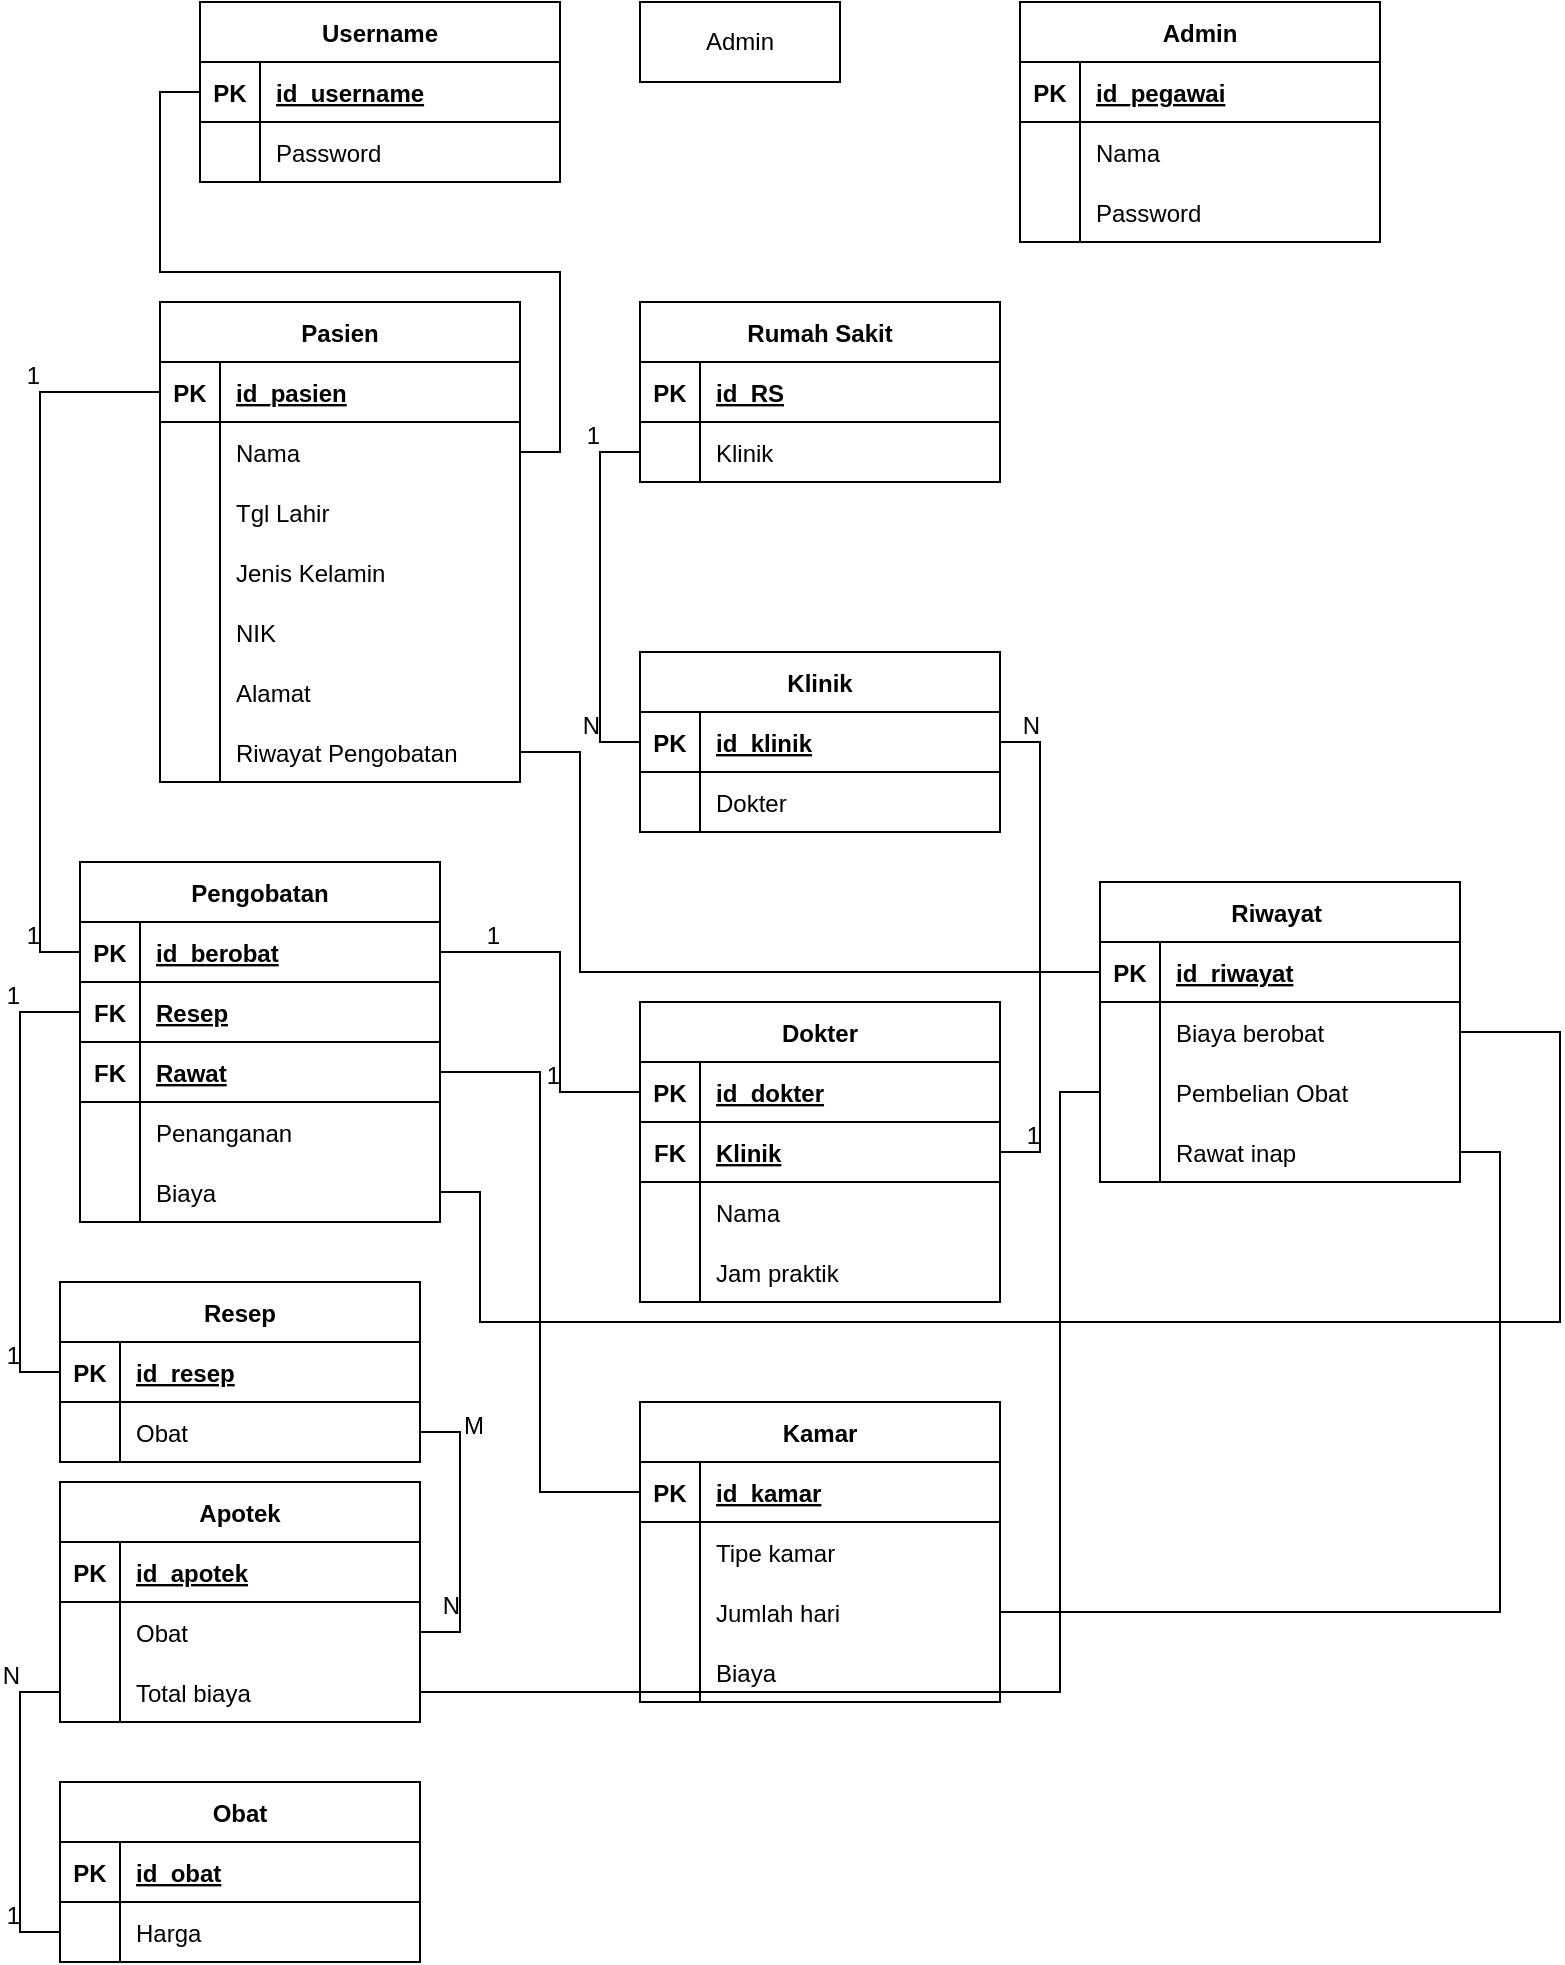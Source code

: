 <mxfile version="20.5.3" type="github">
  <diagram id="jTqdddHLWBrGHZtEBKmk" name="Page-1">
    <mxGraphModel dx="1447" dy="750" grid="1" gridSize="10" guides="1" tooltips="1" connect="1" arrows="1" fold="1" page="1" pageScale="1" pageWidth="850" pageHeight="1100" math="0" shadow="0">
      <root>
        <mxCell id="0" />
        <mxCell id="1" parent="0" />
        <mxCell id="4Q8X_GuwnDo8dBfGGVzG-18" value="Admin" style="whiteSpace=wrap;html=1;align=center;" vertex="1" parent="1">
          <mxGeometry x="320" y="10" width="100" height="40" as="geometry" />
        </mxCell>
        <mxCell id="4Q8X_GuwnDo8dBfGGVzG-38" value="Pasien" style="shape=table;startSize=30;container=1;collapsible=1;childLayout=tableLayout;fixedRows=1;rowLines=0;fontStyle=1;align=center;resizeLast=1;" vertex="1" parent="1">
          <mxGeometry x="80" y="160" width="180" height="240" as="geometry" />
        </mxCell>
        <mxCell id="4Q8X_GuwnDo8dBfGGVzG-39" value="" style="shape=tableRow;horizontal=0;startSize=0;swimlaneHead=0;swimlaneBody=0;fillColor=none;collapsible=0;dropTarget=0;points=[[0,0.5],[1,0.5]];portConstraint=eastwest;top=0;left=0;right=0;bottom=1;" vertex="1" parent="4Q8X_GuwnDo8dBfGGVzG-38">
          <mxGeometry y="30" width="180" height="30" as="geometry" />
        </mxCell>
        <mxCell id="4Q8X_GuwnDo8dBfGGVzG-40" value="PK" style="shape=partialRectangle;connectable=0;fillColor=none;top=0;left=0;bottom=0;right=0;fontStyle=1;overflow=hidden;" vertex="1" parent="4Q8X_GuwnDo8dBfGGVzG-39">
          <mxGeometry width="30" height="30" as="geometry">
            <mxRectangle width="30" height="30" as="alternateBounds" />
          </mxGeometry>
        </mxCell>
        <mxCell id="4Q8X_GuwnDo8dBfGGVzG-41" value="id_pasien" style="shape=partialRectangle;connectable=0;fillColor=none;top=0;left=0;bottom=0;right=0;align=left;spacingLeft=6;fontStyle=5;overflow=hidden;" vertex="1" parent="4Q8X_GuwnDo8dBfGGVzG-39">
          <mxGeometry x="30" width="150" height="30" as="geometry">
            <mxRectangle width="150" height="30" as="alternateBounds" />
          </mxGeometry>
        </mxCell>
        <mxCell id="4Q8X_GuwnDo8dBfGGVzG-42" value="" style="shape=tableRow;horizontal=0;startSize=0;swimlaneHead=0;swimlaneBody=0;fillColor=none;collapsible=0;dropTarget=0;points=[[0,0.5],[1,0.5]];portConstraint=eastwest;top=0;left=0;right=0;bottom=0;" vertex="1" parent="4Q8X_GuwnDo8dBfGGVzG-38">
          <mxGeometry y="60" width="180" height="30" as="geometry" />
        </mxCell>
        <mxCell id="4Q8X_GuwnDo8dBfGGVzG-43" value="" style="shape=partialRectangle;connectable=0;fillColor=none;top=0;left=0;bottom=0;right=0;editable=1;overflow=hidden;" vertex="1" parent="4Q8X_GuwnDo8dBfGGVzG-42">
          <mxGeometry width="30" height="30" as="geometry">
            <mxRectangle width="30" height="30" as="alternateBounds" />
          </mxGeometry>
        </mxCell>
        <mxCell id="4Q8X_GuwnDo8dBfGGVzG-44" value="Nama" style="shape=partialRectangle;connectable=0;fillColor=none;top=0;left=0;bottom=0;right=0;align=left;spacingLeft=6;overflow=hidden;" vertex="1" parent="4Q8X_GuwnDo8dBfGGVzG-42">
          <mxGeometry x="30" width="150" height="30" as="geometry">
            <mxRectangle width="150" height="30" as="alternateBounds" />
          </mxGeometry>
        </mxCell>
        <mxCell id="4Q8X_GuwnDo8dBfGGVzG-51" value="" style="shape=tableRow;horizontal=0;startSize=0;swimlaneHead=0;swimlaneBody=0;fillColor=none;collapsible=0;dropTarget=0;points=[[0,0.5],[1,0.5]];portConstraint=eastwest;top=0;left=0;right=0;bottom=0;" vertex="1" parent="4Q8X_GuwnDo8dBfGGVzG-38">
          <mxGeometry y="90" width="180" height="30" as="geometry" />
        </mxCell>
        <mxCell id="4Q8X_GuwnDo8dBfGGVzG-52" value="" style="shape=partialRectangle;connectable=0;fillColor=none;top=0;left=0;bottom=0;right=0;editable=1;overflow=hidden;" vertex="1" parent="4Q8X_GuwnDo8dBfGGVzG-51">
          <mxGeometry width="30" height="30" as="geometry">
            <mxRectangle width="30" height="30" as="alternateBounds" />
          </mxGeometry>
        </mxCell>
        <mxCell id="4Q8X_GuwnDo8dBfGGVzG-53" value="Tgl Lahir" style="shape=partialRectangle;connectable=0;fillColor=none;top=0;left=0;bottom=0;right=0;align=left;spacingLeft=6;overflow=hidden;" vertex="1" parent="4Q8X_GuwnDo8dBfGGVzG-51">
          <mxGeometry x="30" width="150" height="30" as="geometry">
            <mxRectangle width="150" height="30" as="alternateBounds" />
          </mxGeometry>
        </mxCell>
        <mxCell id="4Q8X_GuwnDo8dBfGGVzG-54" value="" style="shape=tableRow;horizontal=0;startSize=0;swimlaneHead=0;swimlaneBody=0;fillColor=none;collapsible=0;dropTarget=0;points=[[0,0.5],[1,0.5]];portConstraint=eastwest;top=0;left=0;right=0;bottom=0;" vertex="1" parent="4Q8X_GuwnDo8dBfGGVzG-38">
          <mxGeometry y="120" width="180" height="30" as="geometry" />
        </mxCell>
        <mxCell id="4Q8X_GuwnDo8dBfGGVzG-55" value="" style="shape=partialRectangle;connectable=0;fillColor=none;top=0;left=0;bottom=0;right=0;editable=1;overflow=hidden;" vertex="1" parent="4Q8X_GuwnDo8dBfGGVzG-54">
          <mxGeometry width="30" height="30" as="geometry">
            <mxRectangle width="30" height="30" as="alternateBounds" />
          </mxGeometry>
        </mxCell>
        <mxCell id="4Q8X_GuwnDo8dBfGGVzG-56" value="Jenis Kelamin" style="shape=partialRectangle;connectable=0;fillColor=none;top=0;left=0;bottom=0;right=0;align=left;spacingLeft=6;overflow=hidden;" vertex="1" parent="4Q8X_GuwnDo8dBfGGVzG-54">
          <mxGeometry x="30" width="150" height="30" as="geometry">
            <mxRectangle width="150" height="30" as="alternateBounds" />
          </mxGeometry>
        </mxCell>
        <mxCell id="4Q8X_GuwnDo8dBfGGVzG-45" value="" style="shape=tableRow;horizontal=0;startSize=0;swimlaneHead=0;swimlaneBody=0;fillColor=none;collapsible=0;dropTarget=0;points=[[0,0.5],[1,0.5]];portConstraint=eastwest;top=0;left=0;right=0;bottom=0;" vertex="1" parent="4Q8X_GuwnDo8dBfGGVzG-38">
          <mxGeometry y="150" width="180" height="30" as="geometry" />
        </mxCell>
        <mxCell id="4Q8X_GuwnDo8dBfGGVzG-46" value="" style="shape=partialRectangle;connectable=0;fillColor=none;top=0;left=0;bottom=0;right=0;editable=1;overflow=hidden;" vertex="1" parent="4Q8X_GuwnDo8dBfGGVzG-45">
          <mxGeometry width="30" height="30" as="geometry">
            <mxRectangle width="30" height="30" as="alternateBounds" />
          </mxGeometry>
        </mxCell>
        <mxCell id="4Q8X_GuwnDo8dBfGGVzG-47" value="NIK" style="shape=partialRectangle;connectable=0;fillColor=none;top=0;left=0;bottom=0;right=0;align=left;spacingLeft=6;overflow=hidden;" vertex="1" parent="4Q8X_GuwnDo8dBfGGVzG-45">
          <mxGeometry x="30" width="150" height="30" as="geometry">
            <mxRectangle width="150" height="30" as="alternateBounds" />
          </mxGeometry>
        </mxCell>
        <mxCell id="4Q8X_GuwnDo8dBfGGVzG-259" value="" style="shape=tableRow;horizontal=0;startSize=0;swimlaneHead=0;swimlaneBody=0;fillColor=none;collapsible=0;dropTarget=0;points=[[0,0.5],[1,0.5]];portConstraint=eastwest;top=0;left=0;right=0;bottom=0;" vertex="1" parent="4Q8X_GuwnDo8dBfGGVzG-38">
          <mxGeometry y="180" width="180" height="30" as="geometry" />
        </mxCell>
        <mxCell id="4Q8X_GuwnDo8dBfGGVzG-260" value="" style="shape=partialRectangle;connectable=0;fillColor=none;top=0;left=0;bottom=0;right=0;editable=1;overflow=hidden;" vertex="1" parent="4Q8X_GuwnDo8dBfGGVzG-259">
          <mxGeometry width="30" height="30" as="geometry">
            <mxRectangle width="30" height="30" as="alternateBounds" />
          </mxGeometry>
        </mxCell>
        <mxCell id="4Q8X_GuwnDo8dBfGGVzG-261" value="Alamat" style="shape=partialRectangle;connectable=0;fillColor=none;top=0;left=0;bottom=0;right=0;align=left;spacingLeft=6;overflow=hidden;" vertex="1" parent="4Q8X_GuwnDo8dBfGGVzG-259">
          <mxGeometry x="30" width="150" height="30" as="geometry">
            <mxRectangle width="150" height="30" as="alternateBounds" />
          </mxGeometry>
        </mxCell>
        <mxCell id="4Q8X_GuwnDo8dBfGGVzG-48" value="" style="shape=tableRow;horizontal=0;startSize=0;swimlaneHead=0;swimlaneBody=0;fillColor=none;collapsible=0;dropTarget=0;points=[[0,0.5],[1,0.5]];portConstraint=eastwest;top=0;left=0;right=0;bottom=0;" vertex="1" parent="4Q8X_GuwnDo8dBfGGVzG-38">
          <mxGeometry y="210" width="180" height="30" as="geometry" />
        </mxCell>
        <mxCell id="4Q8X_GuwnDo8dBfGGVzG-49" value="" style="shape=partialRectangle;connectable=0;fillColor=none;top=0;left=0;bottom=0;right=0;editable=1;overflow=hidden;" vertex="1" parent="4Q8X_GuwnDo8dBfGGVzG-48">
          <mxGeometry width="30" height="30" as="geometry">
            <mxRectangle width="30" height="30" as="alternateBounds" />
          </mxGeometry>
        </mxCell>
        <mxCell id="4Q8X_GuwnDo8dBfGGVzG-50" value="Riwayat Pengobatan" style="shape=partialRectangle;connectable=0;fillColor=none;top=0;left=0;bottom=0;right=0;align=left;spacingLeft=6;overflow=hidden;" vertex="1" parent="4Q8X_GuwnDo8dBfGGVzG-48">
          <mxGeometry x="30" width="150" height="30" as="geometry">
            <mxRectangle width="150" height="30" as="alternateBounds" />
          </mxGeometry>
        </mxCell>
        <mxCell id="4Q8X_GuwnDo8dBfGGVzG-57" value="Dokter" style="shape=table;startSize=30;container=1;collapsible=1;childLayout=tableLayout;fixedRows=1;rowLines=0;fontStyle=1;align=center;resizeLast=1;" vertex="1" parent="1">
          <mxGeometry x="320" y="510" width="180" height="150" as="geometry" />
        </mxCell>
        <mxCell id="4Q8X_GuwnDo8dBfGGVzG-58" value="" style="shape=tableRow;horizontal=0;startSize=0;swimlaneHead=0;swimlaneBody=0;fillColor=none;collapsible=0;dropTarget=0;points=[[0,0.5],[1,0.5]];portConstraint=eastwest;top=0;left=0;right=0;bottom=1;" vertex="1" parent="4Q8X_GuwnDo8dBfGGVzG-57">
          <mxGeometry y="30" width="180" height="30" as="geometry" />
        </mxCell>
        <mxCell id="4Q8X_GuwnDo8dBfGGVzG-59" value="PK" style="shape=partialRectangle;connectable=0;fillColor=none;top=0;left=0;bottom=0;right=0;fontStyle=1;overflow=hidden;" vertex="1" parent="4Q8X_GuwnDo8dBfGGVzG-58">
          <mxGeometry width="30" height="30" as="geometry">
            <mxRectangle width="30" height="30" as="alternateBounds" />
          </mxGeometry>
        </mxCell>
        <mxCell id="4Q8X_GuwnDo8dBfGGVzG-60" value="id_dokter" style="shape=partialRectangle;connectable=0;fillColor=none;top=0;left=0;bottom=0;right=0;align=left;spacingLeft=6;fontStyle=5;overflow=hidden;" vertex="1" parent="4Q8X_GuwnDo8dBfGGVzG-58">
          <mxGeometry x="30" width="150" height="30" as="geometry">
            <mxRectangle width="150" height="30" as="alternateBounds" />
          </mxGeometry>
        </mxCell>
        <mxCell id="4Q8X_GuwnDo8dBfGGVzG-109" value="" style="shape=tableRow;horizontal=0;startSize=0;swimlaneHead=0;swimlaneBody=0;fillColor=none;collapsible=0;dropTarget=0;points=[[0,0.5],[1,0.5]];portConstraint=eastwest;top=0;left=0;right=0;bottom=1;" vertex="1" parent="4Q8X_GuwnDo8dBfGGVzG-57">
          <mxGeometry y="60" width="180" height="30" as="geometry" />
        </mxCell>
        <mxCell id="4Q8X_GuwnDo8dBfGGVzG-110" value="FK" style="shape=partialRectangle;connectable=0;fillColor=none;top=0;left=0;bottom=0;right=0;fontStyle=1;overflow=hidden;" vertex="1" parent="4Q8X_GuwnDo8dBfGGVzG-109">
          <mxGeometry width="30" height="30" as="geometry">
            <mxRectangle width="30" height="30" as="alternateBounds" />
          </mxGeometry>
        </mxCell>
        <mxCell id="4Q8X_GuwnDo8dBfGGVzG-111" value="Klinik" style="shape=partialRectangle;connectable=0;fillColor=none;top=0;left=0;bottom=0;right=0;align=left;spacingLeft=6;fontStyle=5;overflow=hidden;" vertex="1" parent="4Q8X_GuwnDo8dBfGGVzG-109">
          <mxGeometry x="30" width="150" height="30" as="geometry">
            <mxRectangle width="150" height="30" as="alternateBounds" />
          </mxGeometry>
        </mxCell>
        <mxCell id="4Q8X_GuwnDo8dBfGGVzG-61" value="" style="shape=tableRow;horizontal=0;startSize=0;swimlaneHead=0;swimlaneBody=0;fillColor=none;collapsible=0;dropTarget=0;points=[[0,0.5],[1,0.5]];portConstraint=eastwest;top=0;left=0;right=0;bottom=0;" vertex="1" parent="4Q8X_GuwnDo8dBfGGVzG-57">
          <mxGeometry y="90" width="180" height="30" as="geometry" />
        </mxCell>
        <mxCell id="4Q8X_GuwnDo8dBfGGVzG-62" value="" style="shape=partialRectangle;connectable=0;fillColor=none;top=0;left=0;bottom=0;right=0;editable=1;overflow=hidden;" vertex="1" parent="4Q8X_GuwnDo8dBfGGVzG-61">
          <mxGeometry width="30" height="30" as="geometry">
            <mxRectangle width="30" height="30" as="alternateBounds" />
          </mxGeometry>
        </mxCell>
        <mxCell id="4Q8X_GuwnDo8dBfGGVzG-63" value="Nama" style="shape=partialRectangle;connectable=0;fillColor=none;top=0;left=0;bottom=0;right=0;align=left;spacingLeft=6;overflow=hidden;" vertex="1" parent="4Q8X_GuwnDo8dBfGGVzG-61">
          <mxGeometry x="30" width="150" height="30" as="geometry">
            <mxRectangle width="150" height="30" as="alternateBounds" />
          </mxGeometry>
        </mxCell>
        <mxCell id="4Q8X_GuwnDo8dBfGGVzG-114" value="" style="shape=tableRow;horizontal=0;startSize=0;swimlaneHead=0;swimlaneBody=0;fillColor=none;collapsible=0;dropTarget=0;points=[[0,0.5],[1,0.5]];portConstraint=eastwest;top=0;left=0;right=0;bottom=0;" vertex="1" parent="4Q8X_GuwnDo8dBfGGVzG-57">
          <mxGeometry y="120" width="180" height="30" as="geometry" />
        </mxCell>
        <mxCell id="4Q8X_GuwnDo8dBfGGVzG-115" value="" style="shape=partialRectangle;connectable=0;fillColor=none;top=0;left=0;bottom=0;right=0;editable=1;overflow=hidden;" vertex="1" parent="4Q8X_GuwnDo8dBfGGVzG-114">
          <mxGeometry width="30" height="30" as="geometry">
            <mxRectangle width="30" height="30" as="alternateBounds" />
          </mxGeometry>
        </mxCell>
        <mxCell id="4Q8X_GuwnDo8dBfGGVzG-116" value="Jam praktik" style="shape=partialRectangle;connectable=0;fillColor=none;top=0;left=0;bottom=0;right=0;align=left;spacingLeft=6;overflow=hidden;" vertex="1" parent="4Q8X_GuwnDo8dBfGGVzG-114">
          <mxGeometry x="30" width="150" height="30" as="geometry">
            <mxRectangle width="150" height="30" as="alternateBounds" />
          </mxGeometry>
        </mxCell>
        <mxCell id="4Q8X_GuwnDo8dBfGGVzG-70" value="Klinik" style="shape=table;startSize=30;container=1;collapsible=1;childLayout=tableLayout;fixedRows=1;rowLines=0;fontStyle=1;align=center;resizeLast=1;" vertex="1" parent="1">
          <mxGeometry x="320" y="335" width="180" height="90" as="geometry" />
        </mxCell>
        <mxCell id="4Q8X_GuwnDo8dBfGGVzG-71" value="" style="shape=tableRow;horizontal=0;startSize=0;swimlaneHead=0;swimlaneBody=0;fillColor=none;collapsible=0;dropTarget=0;points=[[0,0.5],[1,0.5]];portConstraint=eastwest;top=0;left=0;right=0;bottom=1;" vertex="1" parent="4Q8X_GuwnDo8dBfGGVzG-70">
          <mxGeometry y="30" width="180" height="30" as="geometry" />
        </mxCell>
        <mxCell id="4Q8X_GuwnDo8dBfGGVzG-72" value="PK" style="shape=partialRectangle;connectable=0;fillColor=none;top=0;left=0;bottom=0;right=0;fontStyle=1;overflow=hidden;" vertex="1" parent="4Q8X_GuwnDo8dBfGGVzG-71">
          <mxGeometry width="30" height="30" as="geometry">
            <mxRectangle width="30" height="30" as="alternateBounds" />
          </mxGeometry>
        </mxCell>
        <mxCell id="4Q8X_GuwnDo8dBfGGVzG-73" value="id_klinik" style="shape=partialRectangle;connectable=0;fillColor=none;top=0;left=0;bottom=0;right=0;align=left;spacingLeft=6;fontStyle=5;overflow=hidden;" vertex="1" parent="4Q8X_GuwnDo8dBfGGVzG-71">
          <mxGeometry x="30" width="150" height="30" as="geometry">
            <mxRectangle width="150" height="30" as="alternateBounds" />
          </mxGeometry>
        </mxCell>
        <mxCell id="4Q8X_GuwnDo8dBfGGVzG-74" value="" style="shape=tableRow;horizontal=0;startSize=0;swimlaneHead=0;swimlaneBody=0;fillColor=none;collapsible=0;dropTarget=0;points=[[0,0.5],[1,0.5]];portConstraint=eastwest;top=0;left=0;right=0;bottom=0;" vertex="1" parent="4Q8X_GuwnDo8dBfGGVzG-70">
          <mxGeometry y="60" width="180" height="30" as="geometry" />
        </mxCell>
        <mxCell id="4Q8X_GuwnDo8dBfGGVzG-75" value="" style="shape=partialRectangle;connectable=0;fillColor=none;top=0;left=0;bottom=0;right=0;editable=1;overflow=hidden;" vertex="1" parent="4Q8X_GuwnDo8dBfGGVzG-74">
          <mxGeometry width="30" height="30" as="geometry">
            <mxRectangle width="30" height="30" as="alternateBounds" />
          </mxGeometry>
        </mxCell>
        <mxCell id="4Q8X_GuwnDo8dBfGGVzG-76" value="Dokter" style="shape=partialRectangle;connectable=0;fillColor=none;top=0;left=0;bottom=0;right=0;align=left;spacingLeft=6;overflow=hidden;" vertex="1" parent="4Q8X_GuwnDo8dBfGGVzG-74">
          <mxGeometry x="30" width="150" height="30" as="geometry">
            <mxRectangle width="150" height="30" as="alternateBounds" />
          </mxGeometry>
        </mxCell>
        <mxCell id="4Q8X_GuwnDo8dBfGGVzG-83" value="Rumah Sakit" style="shape=table;startSize=30;container=1;collapsible=1;childLayout=tableLayout;fixedRows=1;rowLines=0;fontStyle=1;align=center;resizeLast=1;" vertex="1" parent="1">
          <mxGeometry x="320" y="160" width="180" height="90" as="geometry" />
        </mxCell>
        <mxCell id="4Q8X_GuwnDo8dBfGGVzG-84" value="" style="shape=tableRow;horizontal=0;startSize=0;swimlaneHead=0;swimlaneBody=0;fillColor=none;collapsible=0;dropTarget=0;points=[[0,0.5],[1,0.5]];portConstraint=eastwest;top=0;left=0;right=0;bottom=1;" vertex="1" parent="4Q8X_GuwnDo8dBfGGVzG-83">
          <mxGeometry y="30" width="180" height="30" as="geometry" />
        </mxCell>
        <mxCell id="4Q8X_GuwnDo8dBfGGVzG-85" value="PK" style="shape=partialRectangle;connectable=0;fillColor=none;top=0;left=0;bottom=0;right=0;fontStyle=1;overflow=hidden;" vertex="1" parent="4Q8X_GuwnDo8dBfGGVzG-84">
          <mxGeometry width="30" height="30" as="geometry">
            <mxRectangle width="30" height="30" as="alternateBounds" />
          </mxGeometry>
        </mxCell>
        <mxCell id="4Q8X_GuwnDo8dBfGGVzG-86" value="id_RS" style="shape=partialRectangle;connectable=0;fillColor=none;top=0;left=0;bottom=0;right=0;align=left;spacingLeft=6;fontStyle=5;overflow=hidden;" vertex="1" parent="4Q8X_GuwnDo8dBfGGVzG-84">
          <mxGeometry x="30" width="150" height="30" as="geometry">
            <mxRectangle width="150" height="30" as="alternateBounds" />
          </mxGeometry>
        </mxCell>
        <mxCell id="4Q8X_GuwnDo8dBfGGVzG-87" value="" style="shape=tableRow;horizontal=0;startSize=0;swimlaneHead=0;swimlaneBody=0;fillColor=none;collapsible=0;dropTarget=0;points=[[0,0.5],[1,0.5]];portConstraint=eastwest;top=0;left=0;right=0;bottom=0;" vertex="1" parent="4Q8X_GuwnDo8dBfGGVzG-83">
          <mxGeometry y="60" width="180" height="30" as="geometry" />
        </mxCell>
        <mxCell id="4Q8X_GuwnDo8dBfGGVzG-88" value="" style="shape=partialRectangle;connectable=0;fillColor=none;top=0;left=0;bottom=0;right=0;editable=1;overflow=hidden;" vertex="1" parent="4Q8X_GuwnDo8dBfGGVzG-87">
          <mxGeometry width="30" height="30" as="geometry">
            <mxRectangle width="30" height="30" as="alternateBounds" />
          </mxGeometry>
        </mxCell>
        <mxCell id="4Q8X_GuwnDo8dBfGGVzG-89" value="Klinik" style="shape=partialRectangle;connectable=0;fillColor=none;top=0;left=0;bottom=0;right=0;align=left;spacingLeft=6;overflow=hidden;" vertex="1" parent="4Q8X_GuwnDo8dBfGGVzG-87">
          <mxGeometry x="30" width="150" height="30" as="geometry">
            <mxRectangle width="150" height="30" as="alternateBounds" />
          </mxGeometry>
        </mxCell>
        <mxCell id="4Q8X_GuwnDo8dBfGGVzG-96" value="Apotek" style="shape=table;startSize=30;container=1;collapsible=1;childLayout=tableLayout;fixedRows=1;rowLines=0;fontStyle=1;align=center;resizeLast=1;" vertex="1" parent="1">
          <mxGeometry x="30" y="750" width="180" height="120" as="geometry" />
        </mxCell>
        <mxCell id="4Q8X_GuwnDo8dBfGGVzG-97" value="" style="shape=tableRow;horizontal=0;startSize=0;swimlaneHead=0;swimlaneBody=0;fillColor=none;collapsible=0;dropTarget=0;points=[[0,0.5],[1,0.5]];portConstraint=eastwest;top=0;left=0;right=0;bottom=1;" vertex="1" parent="4Q8X_GuwnDo8dBfGGVzG-96">
          <mxGeometry y="30" width="180" height="30" as="geometry" />
        </mxCell>
        <mxCell id="4Q8X_GuwnDo8dBfGGVzG-98" value="PK" style="shape=partialRectangle;connectable=0;fillColor=none;top=0;left=0;bottom=0;right=0;fontStyle=1;overflow=hidden;" vertex="1" parent="4Q8X_GuwnDo8dBfGGVzG-97">
          <mxGeometry width="30" height="30" as="geometry">
            <mxRectangle width="30" height="30" as="alternateBounds" />
          </mxGeometry>
        </mxCell>
        <mxCell id="4Q8X_GuwnDo8dBfGGVzG-99" value="id_apotek" style="shape=partialRectangle;connectable=0;fillColor=none;top=0;left=0;bottom=0;right=0;align=left;spacingLeft=6;fontStyle=5;overflow=hidden;" vertex="1" parent="4Q8X_GuwnDo8dBfGGVzG-97">
          <mxGeometry x="30" width="150" height="30" as="geometry">
            <mxRectangle width="150" height="30" as="alternateBounds" />
          </mxGeometry>
        </mxCell>
        <mxCell id="4Q8X_GuwnDo8dBfGGVzG-100" value="" style="shape=tableRow;horizontal=0;startSize=0;swimlaneHead=0;swimlaneBody=0;fillColor=none;collapsible=0;dropTarget=0;points=[[0,0.5],[1,0.5]];portConstraint=eastwest;top=0;left=0;right=0;bottom=0;" vertex="1" parent="4Q8X_GuwnDo8dBfGGVzG-96">
          <mxGeometry y="60" width="180" height="30" as="geometry" />
        </mxCell>
        <mxCell id="4Q8X_GuwnDo8dBfGGVzG-101" value="" style="shape=partialRectangle;connectable=0;fillColor=none;top=0;left=0;bottom=0;right=0;editable=1;overflow=hidden;" vertex="1" parent="4Q8X_GuwnDo8dBfGGVzG-100">
          <mxGeometry width="30" height="30" as="geometry">
            <mxRectangle width="30" height="30" as="alternateBounds" />
          </mxGeometry>
        </mxCell>
        <mxCell id="4Q8X_GuwnDo8dBfGGVzG-102" value="Obat" style="shape=partialRectangle;connectable=0;fillColor=none;top=0;left=0;bottom=0;right=0;align=left;spacingLeft=6;overflow=hidden;" vertex="1" parent="4Q8X_GuwnDo8dBfGGVzG-100">
          <mxGeometry x="30" width="150" height="30" as="geometry">
            <mxRectangle width="150" height="30" as="alternateBounds" />
          </mxGeometry>
        </mxCell>
        <mxCell id="4Q8X_GuwnDo8dBfGGVzG-152" value="" style="shape=tableRow;horizontal=0;startSize=0;swimlaneHead=0;swimlaneBody=0;fillColor=none;collapsible=0;dropTarget=0;points=[[0,0.5],[1,0.5]];portConstraint=eastwest;top=0;left=0;right=0;bottom=0;" vertex="1" parent="4Q8X_GuwnDo8dBfGGVzG-96">
          <mxGeometry y="90" width="180" height="30" as="geometry" />
        </mxCell>
        <mxCell id="4Q8X_GuwnDo8dBfGGVzG-153" value="" style="shape=partialRectangle;connectable=0;fillColor=none;top=0;left=0;bottom=0;right=0;editable=1;overflow=hidden;" vertex="1" parent="4Q8X_GuwnDo8dBfGGVzG-152">
          <mxGeometry width="30" height="30" as="geometry">
            <mxRectangle width="30" height="30" as="alternateBounds" />
          </mxGeometry>
        </mxCell>
        <mxCell id="4Q8X_GuwnDo8dBfGGVzG-154" value="Total biaya" style="shape=partialRectangle;connectable=0;fillColor=none;top=0;left=0;bottom=0;right=0;align=left;spacingLeft=6;overflow=hidden;" vertex="1" parent="4Q8X_GuwnDo8dBfGGVzG-152">
          <mxGeometry x="30" width="150" height="30" as="geometry">
            <mxRectangle width="150" height="30" as="alternateBounds" />
          </mxGeometry>
        </mxCell>
        <mxCell id="4Q8X_GuwnDo8dBfGGVzG-112" style="edgeStyle=orthogonalEdgeStyle;rounded=0;orthogonalLoop=1;jettySize=auto;html=1;entryX=1;entryY=0.5;entryDx=0;entryDy=0;endArrow=none;endFill=0;exitX=1;exitY=0.5;exitDx=0;exitDy=0;" edge="1" parent="1" source="4Q8X_GuwnDo8dBfGGVzG-109" target="4Q8X_GuwnDo8dBfGGVzG-71">
          <mxGeometry relative="1" as="geometry" />
        </mxCell>
        <mxCell id="4Q8X_GuwnDo8dBfGGVzG-120" value="Pengobatan" style="shape=table;startSize=30;container=1;collapsible=1;childLayout=tableLayout;fixedRows=1;rowLines=0;fontStyle=1;align=center;resizeLast=1;" vertex="1" parent="1">
          <mxGeometry x="40" y="440" width="180" height="180" as="geometry" />
        </mxCell>
        <mxCell id="4Q8X_GuwnDo8dBfGGVzG-121" value="" style="shape=tableRow;horizontal=0;startSize=0;swimlaneHead=0;swimlaneBody=0;fillColor=none;collapsible=0;dropTarget=0;points=[[0,0.5],[1,0.5]];portConstraint=eastwest;top=0;left=0;right=0;bottom=1;" vertex="1" parent="4Q8X_GuwnDo8dBfGGVzG-120">
          <mxGeometry y="30" width="180" height="30" as="geometry" />
        </mxCell>
        <mxCell id="4Q8X_GuwnDo8dBfGGVzG-122" value="PK" style="shape=partialRectangle;connectable=0;fillColor=none;top=0;left=0;bottom=0;right=0;fontStyle=1;overflow=hidden;" vertex="1" parent="4Q8X_GuwnDo8dBfGGVzG-121">
          <mxGeometry width="30" height="30" as="geometry">
            <mxRectangle width="30" height="30" as="alternateBounds" />
          </mxGeometry>
        </mxCell>
        <mxCell id="4Q8X_GuwnDo8dBfGGVzG-123" value="id_berobat" style="shape=partialRectangle;connectable=0;fillColor=none;top=0;left=0;bottom=0;right=0;align=left;spacingLeft=6;fontStyle=5;overflow=hidden;" vertex="1" parent="4Q8X_GuwnDo8dBfGGVzG-121">
          <mxGeometry x="30" width="150" height="30" as="geometry">
            <mxRectangle width="150" height="30" as="alternateBounds" />
          </mxGeometry>
        </mxCell>
        <mxCell id="4Q8X_GuwnDo8dBfGGVzG-201" value="" style="shape=tableRow;horizontal=0;startSize=0;swimlaneHead=0;swimlaneBody=0;fillColor=none;collapsible=0;dropTarget=0;points=[[0,0.5],[1,0.5]];portConstraint=eastwest;top=0;left=0;right=0;bottom=1;" vertex="1" parent="4Q8X_GuwnDo8dBfGGVzG-120">
          <mxGeometry y="60" width="180" height="30" as="geometry" />
        </mxCell>
        <mxCell id="4Q8X_GuwnDo8dBfGGVzG-202" value="FK" style="shape=partialRectangle;connectable=0;fillColor=none;top=0;left=0;bottom=0;right=0;fontStyle=1;overflow=hidden;" vertex="1" parent="4Q8X_GuwnDo8dBfGGVzG-201">
          <mxGeometry width="30" height="30" as="geometry">
            <mxRectangle width="30" height="30" as="alternateBounds" />
          </mxGeometry>
        </mxCell>
        <mxCell id="4Q8X_GuwnDo8dBfGGVzG-203" value="Resep" style="shape=partialRectangle;connectable=0;fillColor=none;top=0;left=0;bottom=0;right=0;align=left;spacingLeft=6;fontStyle=5;overflow=hidden;" vertex="1" parent="4Q8X_GuwnDo8dBfGGVzG-201">
          <mxGeometry x="30" width="150" height="30" as="geometry">
            <mxRectangle width="150" height="30" as="alternateBounds" />
          </mxGeometry>
        </mxCell>
        <mxCell id="4Q8X_GuwnDo8dBfGGVzG-133" value="" style="shape=tableRow;horizontal=0;startSize=0;swimlaneHead=0;swimlaneBody=0;fillColor=none;collapsible=0;dropTarget=0;points=[[0,0.5],[1,0.5]];portConstraint=eastwest;top=0;left=0;right=0;bottom=1;" vertex="1" parent="4Q8X_GuwnDo8dBfGGVzG-120">
          <mxGeometry y="90" width="180" height="30" as="geometry" />
        </mxCell>
        <mxCell id="4Q8X_GuwnDo8dBfGGVzG-134" value="FK" style="shape=partialRectangle;connectable=0;fillColor=none;top=0;left=0;bottom=0;right=0;fontStyle=1;overflow=hidden;" vertex="1" parent="4Q8X_GuwnDo8dBfGGVzG-133">
          <mxGeometry width="30" height="30" as="geometry">
            <mxRectangle width="30" height="30" as="alternateBounds" />
          </mxGeometry>
        </mxCell>
        <mxCell id="4Q8X_GuwnDo8dBfGGVzG-135" value="Rawat" style="shape=partialRectangle;connectable=0;fillColor=none;top=0;left=0;bottom=0;right=0;align=left;spacingLeft=6;fontStyle=5;overflow=hidden;" vertex="1" parent="4Q8X_GuwnDo8dBfGGVzG-133">
          <mxGeometry x="30" width="150" height="30" as="geometry">
            <mxRectangle width="150" height="30" as="alternateBounds" />
          </mxGeometry>
        </mxCell>
        <mxCell id="4Q8X_GuwnDo8dBfGGVzG-124" value="" style="shape=tableRow;horizontal=0;startSize=0;swimlaneHead=0;swimlaneBody=0;fillColor=none;collapsible=0;dropTarget=0;points=[[0,0.5],[1,0.5]];portConstraint=eastwest;top=0;left=0;right=0;bottom=0;" vertex="1" parent="4Q8X_GuwnDo8dBfGGVzG-120">
          <mxGeometry y="120" width="180" height="30" as="geometry" />
        </mxCell>
        <mxCell id="4Q8X_GuwnDo8dBfGGVzG-125" value="" style="shape=partialRectangle;connectable=0;fillColor=none;top=0;left=0;bottom=0;right=0;editable=1;overflow=hidden;" vertex="1" parent="4Q8X_GuwnDo8dBfGGVzG-124">
          <mxGeometry width="30" height="30" as="geometry">
            <mxRectangle width="30" height="30" as="alternateBounds" />
          </mxGeometry>
        </mxCell>
        <mxCell id="4Q8X_GuwnDo8dBfGGVzG-126" value="Penanganan" style="shape=partialRectangle;connectable=0;fillColor=none;top=0;left=0;bottom=0;right=0;align=left;spacingLeft=6;overflow=hidden;" vertex="1" parent="4Q8X_GuwnDo8dBfGGVzG-124">
          <mxGeometry x="30" width="150" height="30" as="geometry">
            <mxRectangle width="150" height="30" as="alternateBounds" />
          </mxGeometry>
        </mxCell>
        <mxCell id="4Q8X_GuwnDo8dBfGGVzG-127" value="" style="shape=tableRow;horizontal=0;startSize=0;swimlaneHead=0;swimlaneBody=0;fillColor=none;collapsible=0;dropTarget=0;points=[[0,0.5],[1,0.5]];portConstraint=eastwest;top=0;left=0;right=0;bottom=0;" vertex="1" parent="4Q8X_GuwnDo8dBfGGVzG-120">
          <mxGeometry y="150" width="180" height="30" as="geometry" />
        </mxCell>
        <mxCell id="4Q8X_GuwnDo8dBfGGVzG-128" value="" style="shape=partialRectangle;connectable=0;fillColor=none;top=0;left=0;bottom=0;right=0;editable=1;overflow=hidden;" vertex="1" parent="4Q8X_GuwnDo8dBfGGVzG-127">
          <mxGeometry width="30" height="30" as="geometry">
            <mxRectangle width="30" height="30" as="alternateBounds" />
          </mxGeometry>
        </mxCell>
        <mxCell id="4Q8X_GuwnDo8dBfGGVzG-129" value="Biaya" style="shape=partialRectangle;connectable=0;fillColor=none;top=0;left=0;bottom=0;right=0;align=left;spacingLeft=6;overflow=hidden;" vertex="1" parent="4Q8X_GuwnDo8dBfGGVzG-127">
          <mxGeometry x="30" width="150" height="30" as="geometry">
            <mxRectangle width="150" height="30" as="alternateBounds" />
          </mxGeometry>
        </mxCell>
        <mxCell id="4Q8X_GuwnDo8dBfGGVzG-136" style="edgeStyle=orthogonalEdgeStyle;rounded=0;orthogonalLoop=1;jettySize=auto;html=1;entryX=1;entryY=0.5;entryDx=0;entryDy=0;endArrow=none;endFill=0;" edge="1" parent="1" source="4Q8X_GuwnDo8dBfGGVzG-58" target="4Q8X_GuwnDo8dBfGGVzG-121">
          <mxGeometry relative="1" as="geometry">
            <Array as="points">
              <mxPoint x="280" y="555" />
              <mxPoint x="280" y="485" />
            </Array>
          </mxGeometry>
        </mxCell>
        <mxCell id="4Q8X_GuwnDo8dBfGGVzG-137" style="edgeStyle=orthogonalEdgeStyle;rounded=0;orthogonalLoop=1;jettySize=auto;html=1;entryX=0;entryY=0.5;entryDx=0;entryDy=0;endArrow=none;endFill=0;" edge="1" parent="1" source="4Q8X_GuwnDo8dBfGGVzG-39" target="4Q8X_GuwnDo8dBfGGVzG-121">
          <mxGeometry relative="1" as="geometry" />
        </mxCell>
        <mxCell id="4Q8X_GuwnDo8dBfGGVzG-138" value="Resep" style="shape=table;startSize=30;container=1;collapsible=1;childLayout=tableLayout;fixedRows=1;rowLines=0;fontStyle=1;align=center;resizeLast=1;" vertex="1" parent="1">
          <mxGeometry x="30" y="650" width="180" height="90" as="geometry" />
        </mxCell>
        <mxCell id="4Q8X_GuwnDo8dBfGGVzG-139" value="" style="shape=tableRow;horizontal=0;startSize=0;swimlaneHead=0;swimlaneBody=0;fillColor=none;collapsible=0;dropTarget=0;points=[[0,0.5],[1,0.5]];portConstraint=eastwest;top=0;left=0;right=0;bottom=1;" vertex="1" parent="4Q8X_GuwnDo8dBfGGVzG-138">
          <mxGeometry y="30" width="180" height="30" as="geometry" />
        </mxCell>
        <mxCell id="4Q8X_GuwnDo8dBfGGVzG-140" value="PK" style="shape=partialRectangle;connectable=0;fillColor=none;top=0;left=0;bottom=0;right=0;fontStyle=1;overflow=hidden;" vertex="1" parent="4Q8X_GuwnDo8dBfGGVzG-139">
          <mxGeometry width="30" height="30" as="geometry">
            <mxRectangle width="30" height="30" as="alternateBounds" />
          </mxGeometry>
        </mxCell>
        <mxCell id="4Q8X_GuwnDo8dBfGGVzG-141" value="id_resep" style="shape=partialRectangle;connectable=0;fillColor=none;top=0;left=0;bottom=0;right=0;align=left;spacingLeft=6;fontStyle=5;overflow=hidden;" vertex="1" parent="4Q8X_GuwnDo8dBfGGVzG-139">
          <mxGeometry x="30" width="150" height="30" as="geometry">
            <mxRectangle width="150" height="30" as="alternateBounds" />
          </mxGeometry>
        </mxCell>
        <mxCell id="4Q8X_GuwnDo8dBfGGVzG-145" value="" style="shape=tableRow;horizontal=0;startSize=0;swimlaneHead=0;swimlaneBody=0;fillColor=none;collapsible=0;dropTarget=0;points=[[0,0.5],[1,0.5]];portConstraint=eastwest;top=0;left=0;right=0;bottom=0;" vertex="1" parent="4Q8X_GuwnDo8dBfGGVzG-138">
          <mxGeometry y="60" width="180" height="30" as="geometry" />
        </mxCell>
        <mxCell id="4Q8X_GuwnDo8dBfGGVzG-146" value="" style="shape=partialRectangle;connectable=0;fillColor=none;top=0;left=0;bottom=0;right=0;editable=1;overflow=hidden;" vertex="1" parent="4Q8X_GuwnDo8dBfGGVzG-145">
          <mxGeometry width="30" height="30" as="geometry">
            <mxRectangle width="30" height="30" as="alternateBounds" />
          </mxGeometry>
        </mxCell>
        <mxCell id="4Q8X_GuwnDo8dBfGGVzG-147" value="Obat" style="shape=partialRectangle;connectable=0;fillColor=none;top=0;left=0;bottom=0;right=0;align=left;spacingLeft=6;overflow=hidden;" vertex="1" parent="4Q8X_GuwnDo8dBfGGVzG-145">
          <mxGeometry x="30" width="150" height="30" as="geometry">
            <mxRectangle width="150" height="30" as="alternateBounds" />
          </mxGeometry>
        </mxCell>
        <mxCell id="4Q8X_GuwnDo8dBfGGVzG-151" style="edgeStyle=orthogonalEdgeStyle;rounded=0;orthogonalLoop=1;jettySize=auto;html=1;endArrow=none;endFill=0;entryX=0;entryY=0.5;entryDx=0;entryDy=0;exitX=0;exitY=0.5;exitDx=0;exitDy=0;" edge="1" parent="1" source="4Q8X_GuwnDo8dBfGGVzG-201" target="4Q8X_GuwnDo8dBfGGVzG-139">
          <mxGeometry relative="1" as="geometry">
            <Array as="points">
              <mxPoint x="10" y="515" />
              <mxPoint x="10" y="695" />
            </Array>
          </mxGeometry>
        </mxCell>
        <mxCell id="4Q8X_GuwnDo8dBfGGVzG-156" style="edgeStyle=orthogonalEdgeStyle;rounded=0;orthogonalLoop=1;jettySize=auto;html=1;entryX=1;entryY=0.5;entryDx=0;entryDy=0;endArrow=none;endFill=0;exitX=1;exitY=0.5;exitDx=0;exitDy=0;" edge="1" parent="1" source="4Q8X_GuwnDo8dBfGGVzG-145" target="4Q8X_GuwnDo8dBfGGVzG-100">
          <mxGeometry relative="1" as="geometry" />
        </mxCell>
        <mxCell id="4Q8X_GuwnDo8dBfGGVzG-157" style="edgeStyle=orthogonalEdgeStyle;rounded=0;orthogonalLoop=1;jettySize=auto;html=1;exitX=0;exitY=0.5;exitDx=0;exitDy=0;entryX=0;entryY=0.5;entryDx=0;entryDy=0;endArrow=none;endFill=0;" edge="1" parent="1" source="4Q8X_GuwnDo8dBfGGVzG-71" target="4Q8X_GuwnDo8dBfGGVzG-87">
          <mxGeometry relative="1" as="geometry" />
        </mxCell>
        <mxCell id="4Q8X_GuwnDo8dBfGGVzG-161" value="" style="endArrow=none;html=1;rounded=0;dashed=1;dashPattern=1 2;exitX=0;exitY=0.5;exitDx=0;exitDy=0;" edge="1" parent="1" source="4Q8X_GuwnDo8dBfGGVzG-39">
          <mxGeometry relative="1" as="geometry">
            <mxPoint x="220" y="440" as="sourcePoint" />
            <mxPoint x="20" y="205" as="targetPoint" />
          </mxGeometry>
        </mxCell>
        <mxCell id="4Q8X_GuwnDo8dBfGGVzG-162" value="1" style="resizable=0;html=1;align=right;verticalAlign=bottom;" connectable="0" vertex="1" parent="4Q8X_GuwnDo8dBfGGVzG-161">
          <mxGeometry x="1" relative="1" as="geometry" />
        </mxCell>
        <mxCell id="4Q8X_GuwnDo8dBfGGVzG-163" value="" style="endArrow=none;html=1;rounded=0;dashed=1;dashPattern=1 2;exitX=0;exitY=0.5;exitDx=0;exitDy=0;" edge="1" parent="1" source="4Q8X_GuwnDo8dBfGGVzG-121">
          <mxGeometry relative="1" as="geometry">
            <mxPoint x="220" y="440" as="sourcePoint" />
            <mxPoint x="20" y="485" as="targetPoint" />
          </mxGeometry>
        </mxCell>
        <mxCell id="4Q8X_GuwnDo8dBfGGVzG-164" value="1" style="resizable=0;html=1;align=right;verticalAlign=bottom;" connectable="0" vertex="1" parent="4Q8X_GuwnDo8dBfGGVzG-163">
          <mxGeometry x="1" relative="1" as="geometry" />
        </mxCell>
        <mxCell id="4Q8X_GuwnDo8dBfGGVzG-165" value="" style="endArrow=none;html=1;rounded=0;dashed=1;dashPattern=1 2;exitX=1;exitY=0.5;exitDx=0;exitDy=0;" edge="1" parent="1" source="4Q8X_GuwnDo8dBfGGVzG-121">
          <mxGeometry relative="1" as="geometry">
            <mxPoint x="220" y="440" as="sourcePoint" />
            <mxPoint x="250" y="485" as="targetPoint" />
          </mxGeometry>
        </mxCell>
        <mxCell id="4Q8X_GuwnDo8dBfGGVzG-166" value="1" style="resizable=0;html=1;align=right;verticalAlign=bottom;" connectable="0" vertex="1" parent="4Q8X_GuwnDo8dBfGGVzG-165">
          <mxGeometry x="1" relative="1" as="geometry" />
        </mxCell>
        <mxCell id="4Q8X_GuwnDo8dBfGGVzG-167" value="" style="endArrow=none;html=1;rounded=0;dashed=1;dashPattern=1 2;exitX=0;exitY=0.5;exitDx=0;exitDy=0;" edge="1" parent="1" source="4Q8X_GuwnDo8dBfGGVzG-58">
          <mxGeometry relative="1" as="geometry">
            <mxPoint x="310" y="560" as="sourcePoint" />
            <mxPoint x="280" y="555" as="targetPoint" />
          </mxGeometry>
        </mxCell>
        <mxCell id="4Q8X_GuwnDo8dBfGGVzG-168" value="1" style="resizable=0;html=1;align=right;verticalAlign=bottom;" connectable="0" vertex="1" parent="4Q8X_GuwnDo8dBfGGVzG-167">
          <mxGeometry x="1" relative="1" as="geometry" />
        </mxCell>
        <mxCell id="4Q8X_GuwnDo8dBfGGVzG-169" value="" style="endArrow=none;html=1;rounded=0;dashed=1;dashPattern=1 2;" edge="1" parent="1">
          <mxGeometry relative="1" as="geometry">
            <mxPoint x="520" y="580" as="sourcePoint" />
            <mxPoint x="520" y="380" as="targetPoint" />
          </mxGeometry>
        </mxCell>
        <mxCell id="4Q8X_GuwnDo8dBfGGVzG-172" value="" style="endArrow=none;html=1;rounded=0;dashed=1;dashPattern=1 2;exitX=1;exitY=0.5;exitDx=0;exitDy=0;" edge="1" parent="1" source="4Q8X_GuwnDo8dBfGGVzG-109">
          <mxGeometry relative="1" as="geometry">
            <mxPoint x="310" y="390" as="sourcePoint" />
            <mxPoint x="520" y="585" as="targetPoint" />
          </mxGeometry>
        </mxCell>
        <mxCell id="4Q8X_GuwnDo8dBfGGVzG-173" value="1" style="resizable=0;html=1;align=right;verticalAlign=bottom;" connectable="0" vertex="1" parent="4Q8X_GuwnDo8dBfGGVzG-172">
          <mxGeometry x="1" relative="1" as="geometry" />
        </mxCell>
        <mxCell id="4Q8X_GuwnDo8dBfGGVzG-175" value="" style="endArrow=none;html=1;rounded=0;exitX=1;exitY=0.5;exitDx=0;exitDy=0;" edge="1" parent="1" source="4Q8X_GuwnDo8dBfGGVzG-71">
          <mxGeometry relative="1" as="geometry">
            <mxPoint x="310" y="390" as="sourcePoint" />
            <mxPoint x="520" y="380" as="targetPoint" />
          </mxGeometry>
        </mxCell>
        <mxCell id="4Q8X_GuwnDo8dBfGGVzG-176" value="N" style="resizable=0;html=1;align=right;verticalAlign=bottom;" connectable="0" vertex="1" parent="4Q8X_GuwnDo8dBfGGVzG-175">
          <mxGeometry x="1" relative="1" as="geometry" />
        </mxCell>
        <mxCell id="4Q8X_GuwnDo8dBfGGVzG-177" value="" style="endArrow=none;html=1;rounded=0;dashed=1;dashPattern=1 2;" edge="1" parent="1">
          <mxGeometry relative="1" as="geometry">
            <mxPoint x="230" y="730" as="sourcePoint" />
            <mxPoint x="230" y="820" as="targetPoint" />
          </mxGeometry>
        </mxCell>
        <mxCell id="4Q8X_GuwnDo8dBfGGVzG-178" value="M" style="resizable=0;html=1;align=left;verticalAlign=bottom;" connectable="0" vertex="1" parent="4Q8X_GuwnDo8dBfGGVzG-177">
          <mxGeometry x="-1" relative="1" as="geometry" />
        </mxCell>
        <mxCell id="4Q8X_GuwnDo8dBfGGVzG-179" value="N" style="resizable=0;html=1;align=right;verticalAlign=bottom;" connectable="0" vertex="1" parent="4Q8X_GuwnDo8dBfGGVzG-177">
          <mxGeometry x="1" relative="1" as="geometry" />
        </mxCell>
        <mxCell id="4Q8X_GuwnDo8dBfGGVzG-180" value="" style="endArrow=none;html=1;rounded=0;dashed=1;dashPattern=1 2;exitX=0;exitY=0.5;exitDx=0;exitDy=0;" edge="1" parent="1" source="4Q8X_GuwnDo8dBfGGVzG-201">
          <mxGeometry relative="1" as="geometry">
            <mxPoint x="340" y="660" as="sourcePoint" />
            <mxPoint x="10" y="515" as="targetPoint" />
          </mxGeometry>
        </mxCell>
        <mxCell id="4Q8X_GuwnDo8dBfGGVzG-181" value="1" style="resizable=0;html=1;align=right;verticalAlign=bottom;" connectable="0" vertex="1" parent="4Q8X_GuwnDo8dBfGGVzG-180">
          <mxGeometry x="1" relative="1" as="geometry" />
        </mxCell>
        <mxCell id="4Q8X_GuwnDo8dBfGGVzG-182" value="" style="endArrow=none;html=1;rounded=0;dashed=1;dashPattern=1 2;exitX=0;exitY=0.5;exitDx=0;exitDy=0;" edge="1" parent="1" source="4Q8X_GuwnDo8dBfGGVzG-139">
          <mxGeometry relative="1" as="geometry">
            <mxPoint x="340" y="660" as="sourcePoint" />
            <mxPoint x="10" y="695" as="targetPoint" />
          </mxGeometry>
        </mxCell>
        <mxCell id="4Q8X_GuwnDo8dBfGGVzG-183" value="1" style="resizable=0;html=1;align=right;verticalAlign=bottom;" connectable="0" vertex="1" parent="4Q8X_GuwnDo8dBfGGVzG-182">
          <mxGeometry x="1" relative="1" as="geometry" />
        </mxCell>
        <mxCell id="4Q8X_GuwnDo8dBfGGVzG-184" value="" style="endArrow=none;html=1;rounded=0;dashed=1;dashPattern=1 2;exitX=0;exitY=0.5;exitDx=0;exitDy=0;" edge="1" parent="1" source="4Q8X_GuwnDo8dBfGGVzG-71">
          <mxGeometry relative="1" as="geometry">
            <mxPoint x="340" y="430" as="sourcePoint" />
            <mxPoint x="300" y="380" as="targetPoint" />
          </mxGeometry>
        </mxCell>
        <mxCell id="4Q8X_GuwnDo8dBfGGVzG-185" value="N" style="resizable=0;html=1;align=right;verticalAlign=bottom;" connectable="0" vertex="1" parent="4Q8X_GuwnDo8dBfGGVzG-184">
          <mxGeometry x="1" relative="1" as="geometry" />
        </mxCell>
        <mxCell id="4Q8X_GuwnDo8dBfGGVzG-186" value="" style="endArrow=none;html=1;rounded=0;dashed=1;dashPattern=1 2;exitX=0;exitY=0.5;exitDx=0;exitDy=0;" edge="1" parent="1" source="4Q8X_GuwnDo8dBfGGVzG-87">
          <mxGeometry relative="1" as="geometry">
            <mxPoint x="340" y="430" as="sourcePoint" />
            <mxPoint x="300" y="235" as="targetPoint" />
          </mxGeometry>
        </mxCell>
        <mxCell id="4Q8X_GuwnDo8dBfGGVzG-187" value="1" style="resizable=0;html=1;align=right;verticalAlign=bottom;" connectable="0" vertex="1" parent="4Q8X_GuwnDo8dBfGGVzG-186">
          <mxGeometry x="1" relative="1" as="geometry" />
        </mxCell>
        <mxCell id="4Q8X_GuwnDo8dBfGGVzG-188" value="Kamar" style="shape=table;startSize=30;container=1;collapsible=1;childLayout=tableLayout;fixedRows=1;rowLines=0;fontStyle=1;align=center;resizeLast=1;" vertex="1" parent="1">
          <mxGeometry x="320" y="710" width="180" height="150" as="geometry" />
        </mxCell>
        <mxCell id="4Q8X_GuwnDo8dBfGGVzG-189" value="" style="shape=tableRow;horizontal=0;startSize=0;swimlaneHead=0;swimlaneBody=0;fillColor=none;collapsible=0;dropTarget=0;points=[[0,0.5],[1,0.5]];portConstraint=eastwest;top=0;left=0;right=0;bottom=1;" vertex="1" parent="4Q8X_GuwnDo8dBfGGVzG-188">
          <mxGeometry y="30" width="180" height="30" as="geometry" />
        </mxCell>
        <mxCell id="4Q8X_GuwnDo8dBfGGVzG-190" value="PK" style="shape=partialRectangle;connectable=0;fillColor=none;top=0;left=0;bottom=0;right=0;fontStyle=1;overflow=hidden;" vertex="1" parent="4Q8X_GuwnDo8dBfGGVzG-189">
          <mxGeometry width="30" height="30" as="geometry">
            <mxRectangle width="30" height="30" as="alternateBounds" />
          </mxGeometry>
        </mxCell>
        <mxCell id="4Q8X_GuwnDo8dBfGGVzG-191" value="id_kamar" style="shape=partialRectangle;connectable=0;fillColor=none;top=0;left=0;bottom=0;right=0;align=left;spacingLeft=6;fontStyle=5;overflow=hidden;" vertex="1" parent="4Q8X_GuwnDo8dBfGGVzG-189">
          <mxGeometry x="30" width="150" height="30" as="geometry">
            <mxRectangle width="150" height="30" as="alternateBounds" />
          </mxGeometry>
        </mxCell>
        <mxCell id="4Q8X_GuwnDo8dBfGGVzG-192" value="" style="shape=tableRow;horizontal=0;startSize=0;swimlaneHead=0;swimlaneBody=0;fillColor=none;collapsible=0;dropTarget=0;points=[[0,0.5],[1,0.5]];portConstraint=eastwest;top=0;left=0;right=0;bottom=0;" vertex="1" parent="4Q8X_GuwnDo8dBfGGVzG-188">
          <mxGeometry y="60" width="180" height="30" as="geometry" />
        </mxCell>
        <mxCell id="4Q8X_GuwnDo8dBfGGVzG-193" value="" style="shape=partialRectangle;connectable=0;fillColor=none;top=0;left=0;bottom=0;right=0;editable=1;overflow=hidden;" vertex="1" parent="4Q8X_GuwnDo8dBfGGVzG-192">
          <mxGeometry width="30" height="30" as="geometry">
            <mxRectangle width="30" height="30" as="alternateBounds" />
          </mxGeometry>
        </mxCell>
        <mxCell id="4Q8X_GuwnDo8dBfGGVzG-194" value="Tipe kamar" style="shape=partialRectangle;connectable=0;fillColor=none;top=0;left=0;bottom=0;right=0;align=left;spacingLeft=6;overflow=hidden;" vertex="1" parent="4Q8X_GuwnDo8dBfGGVzG-192">
          <mxGeometry x="30" width="150" height="30" as="geometry">
            <mxRectangle width="150" height="30" as="alternateBounds" />
          </mxGeometry>
        </mxCell>
        <mxCell id="4Q8X_GuwnDo8dBfGGVzG-268" value="" style="shape=tableRow;horizontal=0;startSize=0;swimlaneHead=0;swimlaneBody=0;fillColor=none;collapsible=0;dropTarget=0;points=[[0,0.5],[1,0.5]];portConstraint=eastwest;top=0;left=0;right=0;bottom=0;" vertex="1" parent="4Q8X_GuwnDo8dBfGGVzG-188">
          <mxGeometry y="90" width="180" height="30" as="geometry" />
        </mxCell>
        <mxCell id="4Q8X_GuwnDo8dBfGGVzG-269" value="" style="shape=partialRectangle;connectable=0;fillColor=none;top=0;left=0;bottom=0;right=0;editable=1;overflow=hidden;" vertex="1" parent="4Q8X_GuwnDo8dBfGGVzG-268">
          <mxGeometry width="30" height="30" as="geometry">
            <mxRectangle width="30" height="30" as="alternateBounds" />
          </mxGeometry>
        </mxCell>
        <mxCell id="4Q8X_GuwnDo8dBfGGVzG-270" value="Jumlah hari" style="shape=partialRectangle;connectable=0;fillColor=none;top=0;left=0;bottom=0;right=0;align=left;spacingLeft=6;overflow=hidden;" vertex="1" parent="4Q8X_GuwnDo8dBfGGVzG-268">
          <mxGeometry x="30" width="150" height="30" as="geometry">
            <mxRectangle width="150" height="30" as="alternateBounds" />
          </mxGeometry>
        </mxCell>
        <mxCell id="4Q8X_GuwnDo8dBfGGVzG-195" value="" style="shape=tableRow;horizontal=0;startSize=0;swimlaneHead=0;swimlaneBody=0;fillColor=none;collapsible=0;dropTarget=0;points=[[0,0.5],[1,0.5]];portConstraint=eastwest;top=0;left=0;right=0;bottom=0;" vertex="1" parent="4Q8X_GuwnDo8dBfGGVzG-188">
          <mxGeometry y="120" width="180" height="30" as="geometry" />
        </mxCell>
        <mxCell id="4Q8X_GuwnDo8dBfGGVzG-196" value="" style="shape=partialRectangle;connectable=0;fillColor=none;top=0;left=0;bottom=0;right=0;editable=1;overflow=hidden;" vertex="1" parent="4Q8X_GuwnDo8dBfGGVzG-195">
          <mxGeometry width="30" height="30" as="geometry">
            <mxRectangle width="30" height="30" as="alternateBounds" />
          </mxGeometry>
        </mxCell>
        <mxCell id="4Q8X_GuwnDo8dBfGGVzG-197" value="Biaya" style="shape=partialRectangle;connectable=0;fillColor=none;top=0;left=0;bottom=0;right=0;align=left;spacingLeft=6;overflow=hidden;" vertex="1" parent="4Q8X_GuwnDo8dBfGGVzG-195">
          <mxGeometry x="30" width="150" height="30" as="geometry">
            <mxRectangle width="150" height="30" as="alternateBounds" />
          </mxGeometry>
        </mxCell>
        <mxCell id="4Q8X_GuwnDo8dBfGGVzG-204" style="edgeStyle=orthogonalEdgeStyle;rounded=0;orthogonalLoop=1;jettySize=auto;html=1;entryX=0;entryY=0.5;entryDx=0;entryDy=0;endArrow=none;endFill=0;" edge="1" parent="1" source="4Q8X_GuwnDo8dBfGGVzG-133" target="4Q8X_GuwnDo8dBfGGVzG-189">
          <mxGeometry relative="1" as="geometry" />
        </mxCell>
        <mxCell id="4Q8X_GuwnDo8dBfGGVzG-205" value="Username" style="shape=table;startSize=30;container=1;collapsible=1;childLayout=tableLayout;fixedRows=1;rowLines=0;fontStyle=1;align=center;resizeLast=1;" vertex="1" parent="1">
          <mxGeometry x="100" y="10" width="180" height="90" as="geometry" />
        </mxCell>
        <mxCell id="4Q8X_GuwnDo8dBfGGVzG-206" value="" style="shape=tableRow;horizontal=0;startSize=0;swimlaneHead=0;swimlaneBody=0;fillColor=none;collapsible=0;dropTarget=0;points=[[0,0.5],[1,0.5]];portConstraint=eastwest;top=0;left=0;right=0;bottom=1;" vertex="1" parent="4Q8X_GuwnDo8dBfGGVzG-205">
          <mxGeometry y="30" width="180" height="30" as="geometry" />
        </mxCell>
        <mxCell id="4Q8X_GuwnDo8dBfGGVzG-207" value="PK" style="shape=partialRectangle;connectable=0;fillColor=none;top=0;left=0;bottom=0;right=0;fontStyle=1;overflow=hidden;" vertex="1" parent="4Q8X_GuwnDo8dBfGGVzG-206">
          <mxGeometry width="30" height="30" as="geometry">
            <mxRectangle width="30" height="30" as="alternateBounds" />
          </mxGeometry>
        </mxCell>
        <mxCell id="4Q8X_GuwnDo8dBfGGVzG-208" value="id_username" style="shape=partialRectangle;connectable=0;fillColor=none;top=0;left=0;bottom=0;right=0;align=left;spacingLeft=6;fontStyle=5;overflow=hidden;" vertex="1" parent="4Q8X_GuwnDo8dBfGGVzG-206">
          <mxGeometry x="30" width="150" height="30" as="geometry">
            <mxRectangle width="150" height="30" as="alternateBounds" />
          </mxGeometry>
        </mxCell>
        <mxCell id="4Q8X_GuwnDo8dBfGGVzG-209" value="" style="shape=tableRow;horizontal=0;startSize=0;swimlaneHead=0;swimlaneBody=0;fillColor=none;collapsible=0;dropTarget=0;points=[[0,0.5],[1,0.5]];portConstraint=eastwest;top=0;left=0;right=0;bottom=0;" vertex="1" parent="4Q8X_GuwnDo8dBfGGVzG-205">
          <mxGeometry y="60" width="180" height="30" as="geometry" />
        </mxCell>
        <mxCell id="4Q8X_GuwnDo8dBfGGVzG-210" value="" style="shape=partialRectangle;connectable=0;fillColor=none;top=0;left=0;bottom=0;right=0;editable=1;overflow=hidden;" vertex="1" parent="4Q8X_GuwnDo8dBfGGVzG-209">
          <mxGeometry width="30" height="30" as="geometry">
            <mxRectangle width="30" height="30" as="alternateBounds" />
          </mxGeometry>
        </mxCell>
        <mxCell id="4Q8X_GuwnDo8dBfGGVzG-211" value="Password" style="shape=partialRectangle;connectable=0;fillColor=none;top=0;left=0;bottom=0;right=0;align=left;spacingLeft=6;overflow=hidden;" vertex="1" parent="4Q8X_GuwnDo8dBfGGVzG-209">
          <mxGeometry x="30" width="150" height="30" as="geometry">
            <mxRectangle width="150" height="30" as="alternateBounds" />
          </mxGeometry>
        </mxCell>
        <mxCell id="4Q8X_GuwnDo8dBfGGVzG-218" style="edgeStyle=orthogonalEdgeStyle;rounded=0;orthogonalLoop=1;jettySize=auto;html=1;entryX=1;entryY=0.5;entryDx=0;entryDy=0;endArrow=none;endFill=0;" edge="1" parent="1" source="4Q8X_GuwnDo8dBfGGVzG-206" target="4Q8X_GuwnDo8dBfGGVzG-42">
          <mxGeometry relative="1" as="geometry" />
        </mxCell>
        <mxCell id="4Q8X_GuwnDo8dBfGGVzG-219" value="Obat" style="shape=table;startSize=30;container=1;collapsible=1;childLayout=tableLayout;fixedRows=1;rowLines=0;fontStyle=1;align=center;resizeLast=1;" vertex="1" parent="1">
          <mxGeometry x="30" y="900" width="180" height="90" as="geometry" />
        </mxCell>
        <mxCell id="4Q8X_GuwnDo8dBfGGVzG-220" value="" style="shape=tableRow;horizontal=0;startSize=0;swimlaneHead=0;swimlaneBody=0;fillColor=none;collapsible=0;dropTarget=0;points=[[0,0.5],[1,0.5]];portConstraint=eastwest;top=0;left=0;right=0;bottom=1;" vertex="1" parent="4Q8X_GuwnDo8dBfGGVzG-219">
          <mxGeometry y="30" width="180" height="30" as="geometry" />
        </mxCell>
        <mxCell id="4Q8X_GuwnDo8dBfGGVzG-221" value="PK" style="shape=partialRectangle;connectable=0;fillColor=none;top=0;left=0;bottom=0;right=0;fontStyle=1;overflow=hidden;" vertex="1" parent="4Q8X_GuwnDo8dBfGGVzG-220">
          <mxGeometry width="30" height="30" as="geometry">
            <mxRectangle width="30" height="30" as="alternateBounds" />
          </mxGeometry>
        </mxCell>
        <mxCell id="4Q8X_GuwnDo8dBfGGVzG-222" value="id_obat" style="shape=partialRectangle;connectable=0;fillColor=none;top=0;left=0;bottom=0;right=0;align=left;spacingLeft=6;fontStyle=5;overflow=hidden;" vertex="1" parent="4Q8X_GuwnDo8dBfGGVzG-220">
          <mxGeometry x="30" width="150" height="30" as="geometry">
            <mxRectangle width="150" height="30" as="alternateBounds" />
          </mxGeometry>
        </mxCell>
        <mxCell id="4Q8X_GuwnDo8dBfGGVzG-223" value="" style="shape=tableRow;horizontal=0;startSize=0;swimlaneHead=0;swimlaneBody=0;fillColor=none;collapsible=0;dropTarget=0;points=[[0,0.5],[1,0.5]];portConstraint=eastwest;top=0;left=0;right=0;bottom=0;" vertex="1" parent="4Q8X_GuwnDo8dBfGGVzG-219">
          <mxGeometry y="60" width="180" height="30" as="geometry" />
        </mxCell>
        <mxCell id="4Q8X_GuwnDo8dBfGGVzG-224" value="" style="shape=partialRectangle;connectable=0;fillColor=none;top=0;left=0;bottom=0;right=0;editable=1;overflow=hidden;" vertex="1" parent="4Q8X_GuwnDo8dBfGGVzG-223">
          <mxGeometry width="30" height="30" as="geometry">
            <mxRectangle width="30" height="30" as="alternateBounds" />
          </mxGeometry>
        </mxCell>
        <mxCell id="4Q8X_GuwnDo8dBfGGVzG-225" value="Harga" style="shape=partialRectangle;connectable=0;fillColor=none;top=0;left=0;bottom=0;right=0;align=left;spacingLeft=6;overflow=hidden;" vertex="1" parent="4Q8X_GuwnDo8dBfGGVzG-223">
          <mxGeometry x="30" width="150" height="30" as="geometry">
            <mxRectangle width="150" height="30" as="alternateBounds" />
          </mxGeometry>
        </mxCell>
        <mxCell id="4Q8X_GuwnDo8dBfGGVzG-232" style="edgeStyle=orthogonalEdgeStyle;rounded=0;orthogonalLoop=1;jettySize=auto;html=1;endArrow=none;endFill=0;" edge="1" parent="1" source="4Q8X_GuwnDo8dBfGGVzG-223">
          <mxGeometry relative="1" as="geometry">
            <mxPoint x="30" y="855" as="targetPoint" />
            <Array as="points">
              <mxPoint x="10" y="975" />
              <mxPoint x="10" y="855" />
            </Array>
          </mxGeometry>
        </mxCell>
        <mxCell id="4Q8X_GuwnDo8dBfGGVzG-242" value="" style="endArrow=none;html=1;rounded=0;dashed=1;dashPattern=1 2;exitX=0;exitY=0.5;exitDx=0;exitDy=0;" edge="1" parent="1" source="4Q8X_GuwnDo8dBfGGVzG-152">
          <mxGeometry relative="1" as="geometry">
            <mxPoint x="30" y="855" as="sourcePoint" />
            <mxPoint x="10" y="855" as="targetPoint" />
          </mxGeometry>
        </mxCell>
        <mxCell id="4Q8X_GuwnDo8dBfGGVzG-243" value="N" style="resizable=0;html=1;align=right;verticalAlign=bottom;" connectable="0" vertex="1" parent="4Q8X_GuwnDo8dBfGGVzG-242">
          <mxGeometry x="1" relative="1" as="geometry" />
        </mxCell>
        <mxCell id="4Q8X_GuwnDo8dBfGGVzG-244" value="" style="endArrow=none;html=1;rounded=0;dashed=1;dashPattern=1 2;exitX=0;exitY=0.5;exitDx=0;exitDy=0;" edge="1" parent="1" source="4Q8X_GuwnDo8dBfGGVzG-223">
          <mxGeometry relative="1" as="geometry">
            <mxPoint x="-60" y="860" as="sourcePoint" />
            <mxPoint x="10" y="975" as="targetPoint" />
          </mxGeometry>
        </mxCell>
        <mxCell id="4Q8X_GuwnDo8dBfGGVzG-245" value="1" style="resizable=0;html=1;align=right;verticalAlign=bottom;" connectable="0" vertex="1" parent="4Q8X_GuwnDo8dBfGGVzG-244">
          <mxGeometry x="1" relative="1" as="geometry" />
        </mxCell>
        <mxCell id="4Q8X_GuwnDo8dBfGGVzG-246" value="Riwayat " style="shape=table;startSize=30;container=1;collapsible=1;childLayout=tableLayout;fixedRows=1;rowLines=0;fontStyle=1;align=center;resizeLast=1;" vertex="1" parent="1">
          <mxGeometry x="550" y="450" width="180" height="150" as="geometry" />
        </mxCell>
        <mxCell id="4Q8X_GuwnDo8dBfGGVzG-247" value="" style="shape=tableRow;horizontal=0;startSize=0;swimlaneHead=0;swimlaneBody=0;fillColor=none;collapsible=0;dropTarget=0;points=[[0,0.5],[1,0.5]];portConstraint=eastwest;top=0;left=0;right=0;bottom=1;" vertex="1" parent="4Q8X_GuwnDo8dBfGGVzG-246">
          <mxGeometry y="30" width="180" height="30" as="geometry" />
        </mxCell>
        <mxCell id="4Q8X_GuwnDo8dBfGGVzG-248" value="PK" style="shape=partialRectangle;connectable=0;fillColor=none;top=0;left=0;bottom=0;right=0;fontStyle=1;overflow=hidden;" vertex="1" parent="4Q8X_GuwnDo8dBfGGVzG-247">
          <mxGeometry width="30" height="30" as="geometry">
            <mxRectangle width="30" height="30" as="alternateBounds" />
          </mxGeometry>
        </mxCell>
        <mxCell id="4Q8X_GuwnDo8dBfGGVzG-249" value="id_riwayat" style="shape=partialRectangle;connectable=0;fillColor=none;top=0;left=0;bottom=0;right=0;align=left;spacingLeft=6;fontStyle=5;overflow=hidden;" vertex="1" parent="4Q8X_GuwnDo8dBfGGVzG-247">
          <mxGeometry x="30" width="150" height="30" as="geometry">
            <mxRectangle width="150" height="30" as="alternateBounds" />
          </mxGeometry>
        </mxCell>
        <mxCell id="4Q8X_GuwnDo8dBfGGVzG-250" value="" style="shape=tableRow;horizontal=0;startSize=0;swimlaneHead=0;swimlaneBody=0;fillColor=none;collapsible=0;dropTarget=0;points=[[0,0.5],[1,0.5]];portConstraint=eastwest;top=0;left=0;right=0;bottom=0;" vertex="1" parent="4Q8X_GuwnDo8dBfGGVzG-246">
          <mxGeometry y="60" width="180" height="30" as="geometry" />
        </mxCell>
        <mxCell id="4Q8X_GuwnDo8dBfGGVzG-251" value="" style="shape=partialRectangle;connectable=0;fillColor=none;top=0;left=0;bottom=0;right=0;editable=1;overflow=hidden;" vertex="1" parent="4Q8X_GuwnDo8dBfGGVzG-250">
          <mxGeometry width="30" height="30" as="geometry">
            <mxRectangle width="30" height="30" as="alternateBounds" />
          </mxGeometry>
        </mxCell>
        <mxCell id="4Q8X_GuwnDo8dBfGGVzG-252" value="Biaya berobat" style="shape=partialRectangle;connectable=0;fillColor=none;top=0;left=0;bottom=0;right=0;align=left;spacingLeft=6;overflow=hidden;" vertex="1" parent="4Q8X_GuwnDo8dBfGGVzG-250">
          <mxGeometry x="30" width="150" height="30" as="geometry">
            <mxRectangle width="150" height="30" as="alternateBounds" />
          </mxGeometry>
        </mxCell>
        <mxCell id="4Q8X_GuwnDo8dBfGGVzG-253" value="" style="shape=tableRow;horizontal=0;startSize=0;swimlaneHead=0;swimlaneBody=0;fillColor=none;collapsible=0;dropTarget=0;points=[[0,0.5],[1,0.5]];portConstraint=eastwest;top=0;left=0;right=0;bottom=0;" vertex="1" parent="4Q8X_GuwnDo8dBfGGVzG-246">
          <mxGeometry y="90" width="180" height="30" as="geometry" />
        </mxCell>
        <mxCell id="4Q8X_GuwnDo8dBfGGVzG-254" value="" style="shape=partialRectangle;connectable=0;fillColor=none;top=0;left=0;bottom=0;right=0;editable=1;overflow=hidden;" vertex="1" parent="4Q8X_GuwnDo8dBfGGVzG-253">
          <mxGeometry width="30" height="30" as="geometry">
            <mxRectangle width="30" height="30" as="alternateBounds" />
          </mxGeometry>
        </mxCell>
        <mxCell id="4Q8X_GuwnDo8dBfGGVzG-255" value="Pembelian Obat" style="shape=partialRectangle;connectable=0;fillColor=none;top=0;left=0;bottom=0;right=0;align=left;spacingLeft=6;overflow=hidden;" vertex="1" parent="4Q8X_GuwnDo8dBfGGVzG-253">
          <mxGeometry x="30" width="150" height="30" as="geometry">
            <mxRectangle width="150" height="30" as="alternateBounds" />
          </mxGeometry>
        </mxCell>
        <mxCell id="4Q8X_GuwnDo8dBfGGVzG-256" value="" style="shape=tableRow;horizontal=0;startSize=0;swimlaneHead=0;swimlaneBody=0;fillColor=none;collapsible=0;dropTarget=0;points=[[0,0.5],[1,0.5]];portConstraint=eastwest;top=0;left=0;right=0;bottom=0;" vertex="1" parent="4Q8X_GuwnDo8dBfGGVzG-246">
          <mxGeometry y="120" width="180" height="30" as="geometry" />
        </mxCell>
        <mxCell id="4Q8X_GuwnDo8dBfGGVzG-257" value="" style="shape=partialRectangle;connectable=0;fillColor=none;top=0;left=0;bottom=0;right=0;editable=1;overflow=hidden;" vertex="1" parent="4Q8X_GuwnDo8dBfGGVzG-256">
          <mxGeometry width="30" height="30" as="geometry">
            <mxRectangle width="30" height="30" as="alternateBounds" />
          </mxGeometry>
        </mxCell>
        <mxCell id="4Q8X_GuwnDo8dBfGGVzG-258" value="Rawat inap" style="shape=partialRectangle;connectable=0;fillColor=none;top=0;left=0;bottom=0;right=0;align=left;spacingLeft=6;overflow=hidden;" vertex="1" parent="4Q8X_GuwnDo8dBfGGVzG-256">
          <mxGeometry x="30" width="150" height="30" as="geometry">
            <mxRectangle width="150" height="30" as="alternateBounds" />
          </mxGeometry>
        </mxCell>
        <mxCell id="4Q8X_GuwnDo8dBfGGVzG-262" style="edgeStyle=orthogonalEdgeStyle;rounded=0;orthogonalLoop=1;jettySize=auto;html=1;entryX=0;entryY=0.5;entryDx=0;entryDy=0;endArrow=none;endFill=0;" edge="1" parent="1" source="4Q8X_GuwnDo8dBfGGVzG-48" target="4Q8X_GuwnDo8dBfGGVzG-247">
          <mxGeometry relative="1" as="geometry">
            <Array as="points">
              <mxPoint x="290" y="385" />
              <mxPoint x="290" y="495" />
            </Array>
          </mxGeometry>
        </mxCell>
        <mxCell id="4Q8X_GuwnDo8dBfGGVzG-263" style="edgeStyle=orthogonalEdgeStyle;rounded=0;orthogonalLoop=1;jettySize=auto;html=1;entryX=1;entryY=0.5;entryDx=0;entryDy=0;endArrow=none;endFill=0;exitX=1;exitY=0.5;exitDx=0;exitDy=0;" edge="1" parent="1" source="4Q8X_GuwnDo8dBfGGVzG-127" target="4Q8X_GuwnDo8dBfGGVzG-250">
          <mxGeometry relative="1" as="geometry">
            <Array as="points">
              <mxPoint x="240" y="605" />
              <mxPoint x="240" y="670" />
              <mxPoint x="780" y="670" />
              <mxPoint x="780" y="525" />
            </Array>
          </mxGeometry>
        </mxCell>
        <mxCell id="4Q8X_GuwnDo8dBfGGVzG-264" style="edgeStyle=orthogonalEdgeStyle;rounded=0;orthogonalLoop=1;jettySize=auto;html=1;endArrow=none;endFill=0;" edge="1" parent="1" source="4Q8X_GuwnDo8dBfGGVzG-152" target="4Q8X_GuwnDo8dBfGGVzG-253">
          <mxGeometry relative="1" as="geometry">
            <Array as="points">
              <mxPoint x="530" y="855" />
              <mxPoint x="530" y="555" />
            </Array>
          </mxGeometry>
        </mxCell>
        <mxCell id="4Q8X_GuwnDo8dBfGGVzG-271" style="edgeStyle=orthogonalEdgeStyle;rounded=0;orthogonalLoop=1;jettySize=auto;html=1;entryX=1;entryY=0.5;entryDx=0;entryDy=0;endArrow=none;endFill=0;" edge="1" parent="1" source="4Q8X_GuwnDo8dBfGGVzG-268" target="4Q8X_GuwnDo8dBfGGVzG-256">
          <mxGeometry relative="1" as="geometry" />
        </mxCell>
        <mxCell id="4Q8X_GuwnDo8dBfGGVzG-272" value="Admin" style="shape=table;startSize=30;container=1;collapsible=1;childLayout=tableLayout;fixedRows=1;rowLines=0;fontStyle=1;align=center;resizeLast=1;" vertex="1" parent="1">
          <mxGeometry x="510" y="10" width="180" height="120" as="geometry" />
        </mxCell>
        <mxCell id="4Q8X_GuwnDo8dBfGGVzG-273" value="" style="shape=tableRow;horizontal=0;startSize=0;swimlaneHead=0;swimlaneBody=0;fillColor=none;collapsible=0;dropTarget=0;points=[[0,0.5],[1,0.5]];portConstraint=eastwest;top=0;left=0;right=0;bottom=1;" vertex="1" parent="4Q8X_GuwnDo8dBfGGVzG-272">
          <mxGeometry y="30" width="180" height="30" as="geometry" />
        </mxCell>
        <mxCell id="4Q8X_GuwnDo8dBfGGVzG-274" value="PK" style="shape=partialRectangle;connectable=0;fillColor=none;top=0;left=0;bottom=0;right=0;fontStyle=1;overflow=hidden;" vertex="1" parent="4Q8X_GuwnDo8dBfGGVzG-273">
          <mxGeometry width="30" height="30" as="geometry">
            <mxRectangle width="30" height="30" as="alternateBounds" />
          </mxGeometry>
        </mxCell>
        <mxCell id="4Q8X_GuwnDo8dBfGGVzG-275" value="id_pegawai" style="shape=partialRectangle;connectable=0;fillColor=none;top=0;left=0;bottom=0;right=0;align=left;spacingLeft=6;fontStyle=5;overflow=hidden;" vertex="1" parent="4Q8X_GuwnDo8dBfGGVzG-273">
          <mxGeometry x="30" width="150" height="30" as="geometry">
            <mxRectangle width="150" height="30" as="alternateBounds" />
          </mxGeometry>
        </mxCell>
        <mxCell id="4Q8X_GuwnDo8dBfGGVzG-276" value="" style="shape=tableRow;horizontal=0;startSize=0;swimlaneHead=0;swimlaneBody=0;fillColor=none;collapsible=0;dropTarget=0;points=[[0,0.5],[1,0.5]];portConstraint=eastwest;top=0;left=0;right=0;bottom=0;" vertex="1" parent="4Q8X_GuwnDo8dBfGGVzG-272">
          <mxGeometry y="60" width="180" height="30" as="geometry" />
        </mxCell>
        <mxCell id="4Q8X_GuwnDo8dBfGGVzG-277" value="" style="shape=partialRectangle;connectable=0;fillColor=none;top=0;left=0;bottom=0;right=0;editable=1;overflow=hidden;" vertex="1" parent="4Q8X_GuwnDo8dBfGGVzG-276">
          <mxGeometry width="30" height="30" as="geometry">
            <mxRectangle width="30" height="30" as="alternateBounds" />
          </mxGeometry>
        </mxCell>
        <mxCell id="4Q8X_GuwnDo8dBfGGVzG-278" value="Nama" style="shape=partialRectangle;connectable=0;fillColor=none;top=0;left=0;bottom=0;right=0;align=left;spacingLeft=6;overflow=hidden;" vertex="1" parent="4Q8X_GuwnDo8dBfGGVzG-276">
          <mxGeometry x="30" width="150" height="30" as="geometry">
            <mxRectangle width="150" height="30" as="alternateBounds" />
          </mxGeometry>
        </mxCell>
        <mxCell id="4Q8X_GuwnDo8dBfGGVzG-279" value="" style="shape=tableRow;horizontal=0;startSize=0;swimlaneHead=0;swimlaneBody=0;fillColor=none;collapsible=0;dropTarget=0;points=[[0,0.5],[1,0.5]];portConstraint=eastwest;top=0;left=0;right=0;bottom=0;" vertex="1" parent="4Q8X_GuwnDo8dBfGGVzG-272">
          <mxGeometry y="90" width="180" height="30" as="geometry" />
        </mxCell>
        <mxCell id="4Q8X_GuwnDo8dBfGGVzG-280" value="" style="shape=partialRectangle;connectable=0;fillColor=none;top=0;left=0;bottom=0;right=0;editable=1;overflow=hidden;" vertex="1" parent="4Q8X_GuwnDo8dBfGGVzG-279">
          <mxGeometry width="30" height="30" as="geometry">
            <mxRectangle width="30" height="30" as="alternateBounds" />
          </mxGeometry>
        </mxCell>
        <mxCell id="4Q8X_GuwnDo8dBfGGVzG-281" value="Password" style="shape=partialRectangle;connectable=0;fillColor=none;top=0;left=0;bottom=0;right=0;align=left;spacingLeft=6;overflow=hidden;" vertex="1" parent="4Q8X_GuwnDo8dBfGGVzG-279">
          <mxGeometry x="30" width="150" height="30" as="geometry">
            <mxRectangle width="150" height="30" as="alternateBounds" />
          </mxGeometry>
        </mxCell>
      </root>
    </mxGraphModel>
  </diagram>
</mxfile>
